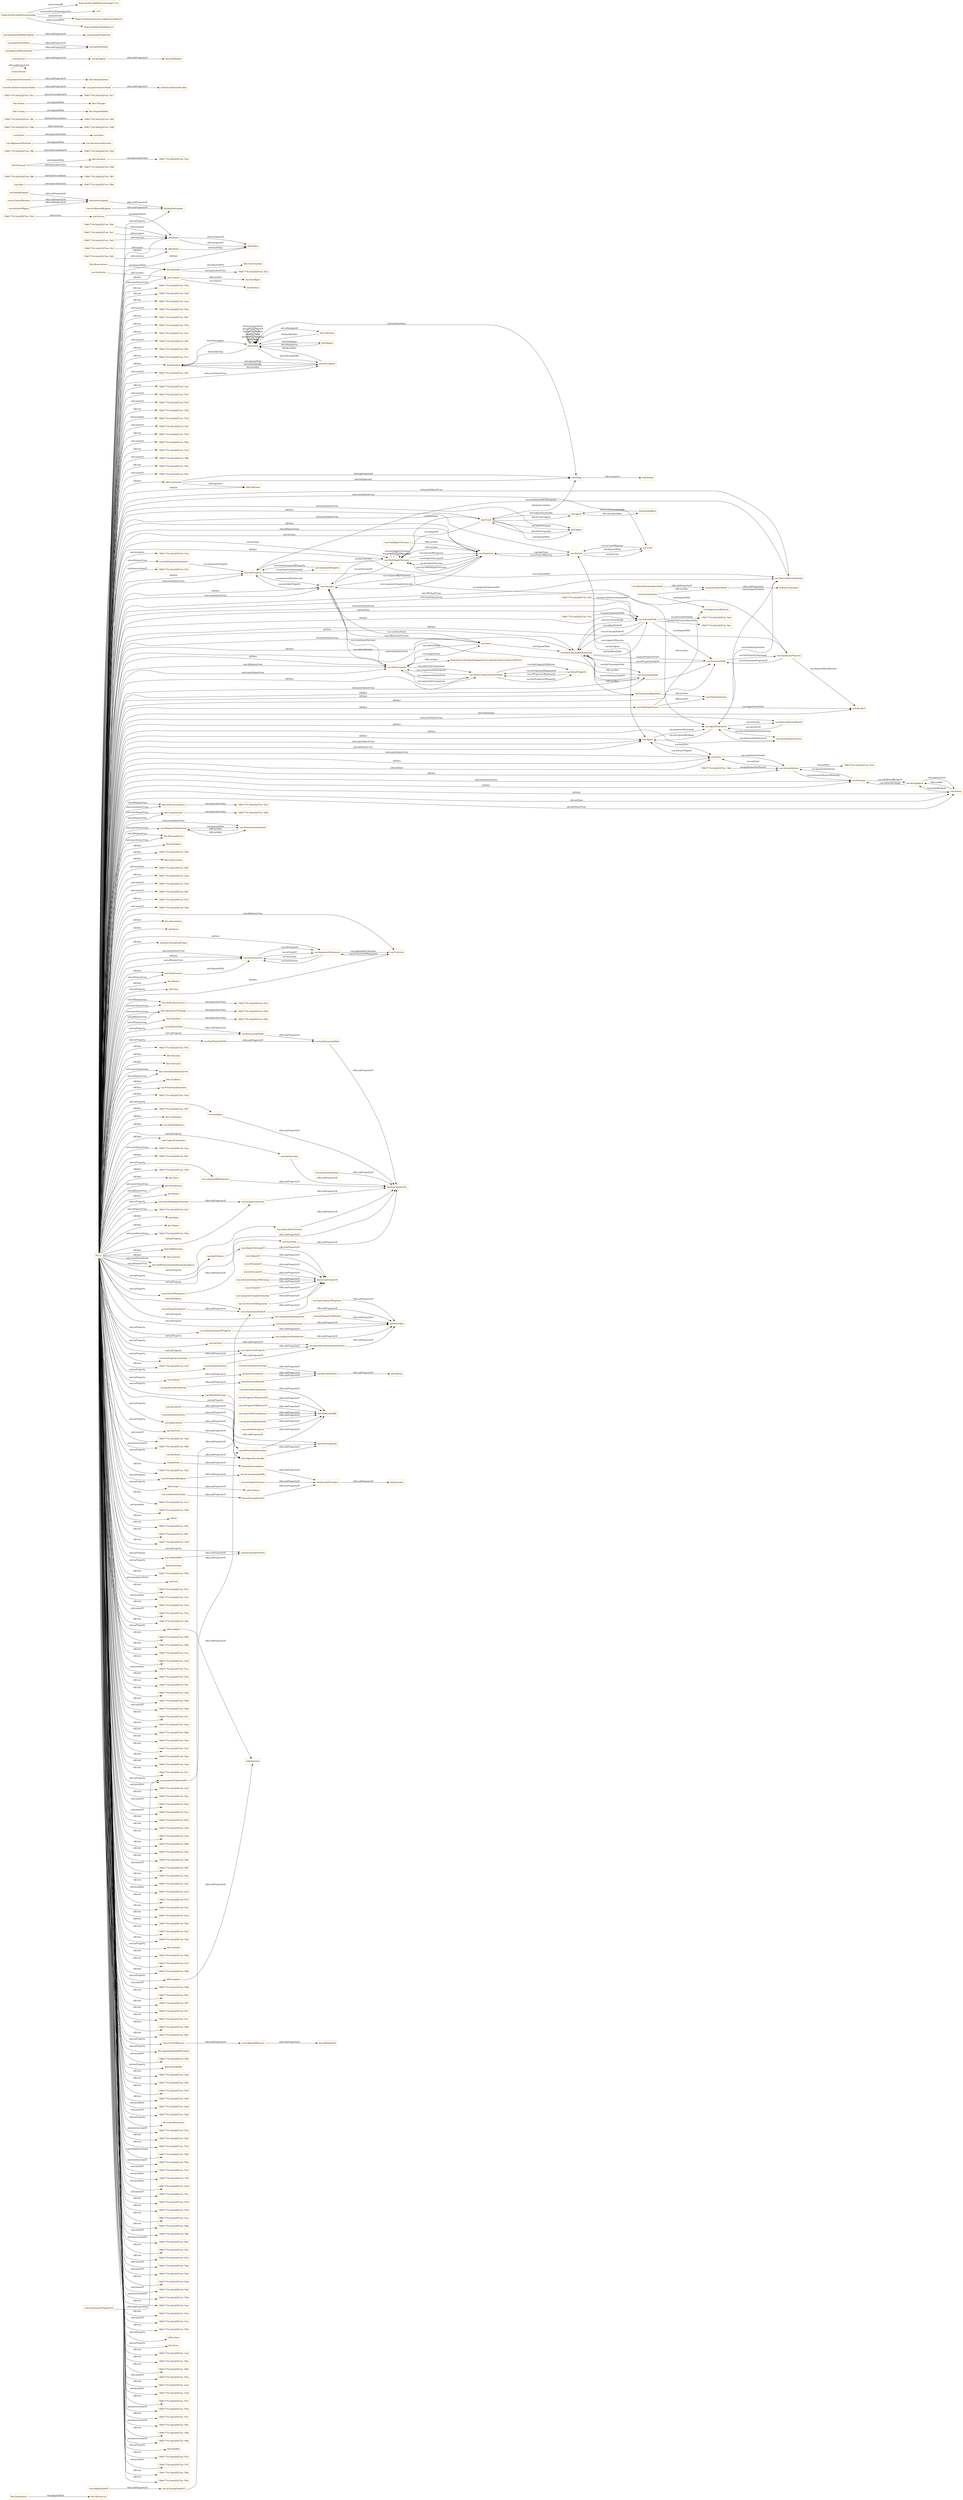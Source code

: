 digraph ar2dtool_diagram { 
rankdir=LR;
size="1501"
node [shape = rectangle, color="orange"]; "bhv:Dominance" "-7f067770:18c62f2f7c6:-7f5c" "dul:Situation" "odrl:Action" "vae:Path" "-7f067770:18c62f2f7c6:-7ff6" "bhv:PersonalFocus" "bhv:Hedonism" "bhv:Societal" "-7f067770:18c62f2f7c6:-7fc3" "vae:NodeImportance" "-7f067770:18c62f2f7c6:-7f5b" "-7f067770:18c62f2f7c6:-7ff0" "bhv:Universalism" "vae:AwarenessSituation" "vae:Value" "bhv:Achievement" "odrl:Policy" "bhv:Stimulation" "dul:Norm" "vae:AlignmentSituation" "odrl:Operator" "-7f067770:18c62f2f7c6:-7fd8" "vae:VaeProperty" "bhv:SelfTrascendence" "-7f067770:18c62f2f7c6:-7ffc" "vae:Outcome" "schema:ConceptualFrame" "vae:VaeEntity" "vae:MultiInputOutcome" "bhv:Conservation" "-7f067770:18c62f2f7c6:-7fcf" "vae:AlignmentStatement" "bhv:Dependability" "dul:SocialObject" "-7f067770:18c62f2f7c6:-7fc9" "bhv:Caring" "odrl:Asset" "bhv:Nature" "vae:Generalization" "vae:Context" "-7f067770:18c62f2f7c6:-7fe4" "vae:ActionOnState" "vae:VaeStatement" "-7f067770:18c62f2f7c6:-7f55" "-7f067770:18c62f2f7c6:-7fed" "vae:TaxonomyProperty" "bhv:Security" "vae:ConceptNode" "dul:Object" "bhv:Tolerance" "vae:System" "bhv:Humility" "-7f067770:18c62f2f7c6:-7fdb" "odrl:Party" "vae:Norm" "bhv:GrowthAndAnxietyFree" "-7f067770:18c62f2f7c6:-7f3e" "vae:User" "-7f067770:18c62f2f7c6:-7fc0" "vae:Sequence" "vae:AgentStatement" "vae:VaeConditionedEntity" "bhv:Tradition" "dul:Event" "vae:PromotionDemotion" "dul:Agent" "vae:ValueTaxonomyStatement" "-7f067770:18c62f2f7c6:-7f2a" "-7f067770:18c62f2f7c6:-7f3d" "vae:TaxonomyAlignment" "bhv:SelfEnhancement" "vae:Strategy" "-7f067770:18c62f2f7c6:-7fc6" "vae:Agent" "bhv:Benevolence" "-7f067770:18c62f2f7c6:-7f47" "vae:FinalInputOutcome" "-7f067770:18c62f2f7c6:-7f32" "vae:VaeSituation" "bhv:Conformity" "vae:Action" "-7f067770:18c62f2f7c6:-7f68" "bhv:Resources" "dul:Collection" "vae:AwarenessStatement" "-7f067770:18c62f2f7c6:-7f50" "vae:ValueDefinition" "bhv:OpennessToChange" "-7f067770:18c62f2f7c6:-7f48" "vae:ActingAgent" "odrl:LogicalConstraint" "vae:PropertyNode" "vae:ValueConcept" "-7f067770:18c62f2f7c6:-7fde" "vae:ValueProperty" "vae:ValueComparisonStatement" "-7f067770:18c62f2f7c6:-7fae" "-7f067770:18c62f2f7c6:-7f67" "vae:VaeStatementEntity" "vae:Criterion" "bhv:Thought" "vae:Transition" "-7f067770:18c62f2f7c6:-7f29" "vae:State" "dul:Entity" "bhv:Face" "vae:VaeConditioningEntity" "vae:VaePropertyStatement" "vae:TaxonomyNode" "-7f067770:18c62f2f7c6:-7ff3" "-7f067770:18c62f2f7c6:-7fcc" "-7f067770:18c62f2f7c6:-7f8d" "bhv:SocialFocus" "odrl:Constraint" "vae:OptimizedProperty" "dul:Theory" "dul:Region" "dul:Description" "-7f067770:18c62f2f7c6:-7fe1" "-7f067770:18c62f2f7c6:-7fea" "bhv:Action" "-7f067770:18c62f2f7c6:-7fa7" "vcvf:Value" "odrl:Rule" "bhv:Power" "-7f067770:18c62f2f7c6:-7ff9" "-7f067770:18c62f2f7c6:-7f9e" "vae:ImportanceRelation" "bhv:Personal" "-7f067770:18c62f2f7c6:-7fbd" "-7f067770:18c62f2f7c6:-7f82" "-7f067770:18c62f2f7c6:-7fd5" "-7f067770:18c62f2f7c6:-7fe7" "-7f067770:18c62f2f7c6:-7fd2" "vae:ArgumentStatement" "bhv:SelfDirection" "bhv:Concern" "bhv:SelfProtectionAndAnxietyAvoidance" ; /*classes style*/
	"bhv:Action" -> "bhv:Thought" [ label = "owl:disjointWith" ];
	"vae:particularizesNode" -> "schema:subsumedUnder" [ label = "rdfs:subPropertyOf" ];
	"vae:hasConceptNode" -> "vae:hasTaxonomyNode" [ label = "rdfs:subPropertyOf" ];
	"vae:ConceptNode" -> "vae:PropertyNode" [ label = "owl:disjointWith" ];
	"vae:isTaxonomyNodeOf" -> "dul:isConstituentOf" [ label = "rdfs:subPropertyOf" ];
	"vae:proposesStatement" -> "dul:conceptualizes" [ label = "rdfs:subPropertyOf" ];
	"vae:previousInputOutcome" -> "dul:directlyFollows" [ label = "rdfs:subPropertyOf" ];
	"vae:hasTaxonomyNode" -> "dul:hasConstituent" [ label = "rdfs:subPropertyOf" ];
	"vae:nextInputOutcome" -> "dul:directlyPrecedes" [ label = "rdfs:subPropertyOf" ];
	"vae:VaeSituation" -> "vae:VaeStatement" [ label = "owl:disjointWith" ];
	"vae:comparisonHasInferior" -> "dul:describes" [ label = "rdfs:subPropertyOf" ];
	"vae:hasTrace" -> "dul:isAgentInvolvedIn" [ label = "rdfs:subPropertyOf" ];
	"vae:Path" -> "-7f067770:18c62f2f7c6:-7f8d" [ label = "owl:equivalentClass" ];
	"vae:isInputOf" -> "dul:isConstituentOf" [ label = "rdfs:subPropertyOf" ];
	"dul:involvesAgent" -> "dul:hasParticipant" [ label = "rdfs:subPropertyOf" ];
	"terms:license" -> "terms:license" [ label = "rdfs:subPropertyOf" ];
	"dul:isAgentInvolvedIn" -> "dul:isParticipantIn" [ label = "rdfs:subPropertyOf" ];
	"bhv:SelfTrascendence" -> "-7f067770:18c62f2f7c6:-7f32" [ label = "owl:equivalentClass" ];
	"vae:describesVaeStatementEntity" -> "dul:describes" [ label = "rdfs:subPropertyOf" ];
	"vae:hasPropertyTaxonomy" -> "vae:expressesProperty" [ label = "rdfs:subPropertyOf" ];
	"dul:Event" -> "dul:Object" [ label = "owl:disjointWith" ];
	"vae:isPremiseOf" -> "dul:isConstituentOf" [ label = "rdfs:subPropertyOf" ];
	"vae:interpretationOn" -> "vae:describesVaeStatementEntity" [ label = "rdfs:subPropertyOf" ];
	"dul:Description" -> "dul:Situation" [ label = "owl:disjointWith" ];
	"odrl:Action" -> "odrl:Party" [ label = "owl:disjointWith" ];
	"vae:madeByAgent" -> "dul:involvesAgent" [ label = "rdfs:subPropertyOf" ];
	"dul:isPreconditionOf" -> "dul:directlyPrecedes" [ label = "rdfs:subPropertyOf" ];
	"vae:isOutcomeOf" -> "dul:isConstituentOf" [ label = "rdfs:subPropertyOf" ];
	"vae:isPresentInStatement" -> "dul:isDescribedBy" [ label = "rdfs:subPropertyOf" ];
	"vae:hasInput" -> "dul:hasConstituent" [ label = "rdfs:subPropertyOf" ];
	"bhv:Personal" -> "bhv:Societal" [ label = "owl:disjointWith" ];
	"bhv:Personal" -> "-7f067770:18c62f2f7c6:-7f48" [ label = "owl:equivalentClass" ];
	"vae:hasUser" -> "vae:hasAgent" [ label = "rdfs:subPropertyOf" ];
	"vae:onState" -> "dul:hasPrecondition" [ label = "rdfs:subPropertyOf" ];
	"vae:hasActionOnState" -> "dul:hasConstituent" [ label = "rdfs:subPropertyOf" ];
	"vae:hasPropertyNode" -> "vae:hasTaxonomyNode" [ label = "rdfs:subPropertyOf" ];
	"dul:hasPrecondition" -> "dul:directlyFollows" [ label = "rdfs:subPropertyOf" ];
	"vae:hasPropertyOfSuperior" -> "dul:describes" [ label = "rdfs:subPropertyOf" ];
	"bhv:Conservation" -> "-7f067770:18c62f2f7c6:-7f68" [ label = "owl:equivalentClass" ];
	"vae:isPropertyNodeOf" -> "vae:isTaxonomyNodeOf" [ label = "rdfs:subPropertyOf" ];
	"bhv:Societal" -> "-7f067770:18c62f2f7c6:-7f2a" [ label = "owl:equivalentClass" ];
	"vae:Transition" -> "-7f067770:18c62f2f7c6:-7f82" [ label = "owl:equivalentClass" ];
	"vae:comparisonHasSuperior" -> "dul:describes" [ label = "rdfs:subPropertyOf" ];
	"vae:hasOutcome" -> "dul:hasConstituent" [ label = "rdfs:subPropertyOf" ];
	"vae:Norm" -> "vae:ValueTaxonomyStatement" [ label = "owl:disjointWith" ];
	"vae:importanceValue" -> "dul:hasDataValue" [ label = "rdfs:subPropertyOf" ];
	"vae:isProposedByAgent" -> "dul:isConceptualizedBy" [ label = "rdfs:subPropertyOf" ];
	"bhv:Dominance" -> "bhv:Resources" [ label = "owl:disjointWith" ];
	"vae:isEntityOf" -> "vae:isPresentInStatement" [ label = "rdfs:subPropertyOf" ];
	"vae:MultiInputOutcome" -> "vae:Sequence" [ label = "rdfs:seeAlso" ];
	"vae:propertyExpressedAt" -> "vae:isPresentInStatement" [ label = "rdfs:subPropertyOf" ];
	"vae:hasState" -> "dul:isAgentInvolvedIn" [ label = "rdfs:subPropertyOf" ];
	"vae:AwarenessStatement" -> "vae:AlignmentStatement" [ label = "rdfs:seeAlso" ];
	"vae:isConceptNodeOf" -> "vae:isTaxonomyNodeOf" [ label = "rdfs:subPropertyOf" ];
	"bhv:Caring" -> "bhv:Dependability" [ label = "owl:disjointWith" ];
	"vae:hasRootNode" -> "vae:hasConceptNode" [ label = "rdfs:subPropertyOf" ];
	"vae:isAgentOfSystem" -> "dul:isMemberOf" [ label = "rdfs:subPropertyOf" ];
	"vae:ValueConcept" -> "http://www.ontologydesignpatterns.org/ont/values/valuecore#Value" [ label = "rdfs:seeAlso" ];
	"vae:isInputOutcomeOf" -> "dul:isConstituentOf" [ label = "rdfs:subPropertyOf" ];
	"vae:isTaxonomyPropertyOf" -> "vae:propertyExpressedAt" [ label = "rdfs:subPropertyOf" ];
	"vae:directlyParticularizesNode" -> "vae:particularizesNode" [ label = "rdfs:subPropertyOf" ];
	"vae:isRootNodeOf" -> "vae:isConceptNodeOf" [ label = "rdfs:subPropertyOf" ];
	"vae:expressesProperty" -> "vae:describesVaeStatementEntity" [ label = "rdfs:subPropertyOf" ];
	"vae:hasAgent" -> "dul:hasMember" [ label = "rdfs:subPropertyOf" ];
	"vae:isFollowedByAgent" -> "dul:hasParticipant" [ label = "rdfs:subPropertyOf" ];
	"vae:hasRelationWithProperty" -> "schema:hasPerspective" [ label = "rdfs:subPropertyOf" ];
	"vae:measuredOnOutcome" -> "dul:describes" [ label = "rdfs:subPropertyOf" ];
	"vae:perform" -> "dul:hasPostcondition" [ label = "rdfs:subPropertyOf" ];
	"vcvf:Value" -> "vae:Value" [ label = "owl:equivalentClass" ];
	"vae:isTraceOfSystem" -> "dul:involvesAgent" [ label = "rdfs:subPropertyOf" ];
	"vae:degreeOfSatisfaction" -> "dul:hasDataValue" [ label = "rdfs:subPropertyOf" ];
	"vae:directlyGeneralizesNode" -> "vae:generalizesNode" [ label = "rdfs:subPropertyOf" ];
	"vae:conditionsActionIn" -> "dul:isPreconditionOf" [ label = "rdfs:subPropertyOf" ];
	"vae:superiorInComparison" -> "dul:isDescribedBy" [ label = "rdfs:subPropertyOf" ];
	"vae:System" -> "vae:User" [ label = "owl:disjointWith" ];
	"vae:ValueTaxonomyStatement" -> "vae:TaxonomyAlignment" [ label = "rdfs:seeAlso" ];
	"vae:TaxonomyNode" -> "vae:ValueTaxonomyStatement" [ label = "rdfs:seeAlso" ];
	"vae:followsStrategy" -> "dul:isParticipantIn" [ label = "rdfs:subPropertyOf" ];
	"vae:hasPropertyOfInferior" -> "dul:describes" [ label = "rdfs:subPropertyOf" ];
	"vae:composedBySequence" -> "dul:hasConstituent" [ label = "rdfs:subPropertyOf" ];
	"vae:AlignmentSituation" -> "vae:AwarenessSituation" [ label = "owl:disjointWith" ];
	"https://w3id.org/def/vaeontology" -> "https://w3id.org/def/vaeontology/1.0.2" [ label = "owl:versionIRI" ];
	"https://w3id.org/def/vaeontology" -> "vae:" [ label = "vann:preferredNamespaceUri" ];
	"https://w3id.org/def/vaeontology" -> "https://creativecommons.org/licenses/by/4.0/" [ label = "terms:license" ];
	"https://w3id.org/def/vaeontology" -> "https://chowlk.linkeddata.es" [ label = "mod:createdWith" ];
	"vae:isActionOnStateOfStrategy" -> "dul:isConstituentOf" [ label = "rdfs:subPropertyOf" ];
	"vae:startsWithInputOutcome" -> "vae:hasInputOutcome" [ label = "rdfs:subPropertyOf" ];
	"vae:isOptimizationOfProperty" -> "dul:describes" [ label = "rdfs:subPropertyOf" ];
	"vae:propertyOptimizedAt" -> "dul:isDescribedBy" [ label = "rdfs:subPropertyOf" ];
	"bhv:Humility" -> "bhv:Universalism" [ label = "owl:disjointWith" ];
	"bhv:Humility" -> "-7f067770:18c62f2f7c6:-7f5c" [ label = "owl:equivalentClass" ];
	"vae:FinalInputOutcome" -> "vae:Sequence" [ label = "rdfs:seeAlso" ];
	"odrl:target" -> "odrl:relation" [ label = "rdfs:subPropertyOf" ];
	"bhv:SelfEnhancement" -> "-7f067770:18c62f2f7c6:-7f3e" [ label = "owl:equivalentClass" ];
	"dul:directlyPrecedes" -> "dul:precedes" [ label = "rdfs:subPropertyOf" ];
	"vae:makesAction" -> "dul:isAgentInvolvedIn" [ label = "rdfs:subPropertyOf" ];
	"vae:satisfiesProperty" -> "dul:isDescribedBy" [ label = "rdfs:subPropertyOf" ];
	"vae:TaxonomyAlignment" -> "vae:ValueTaxonomy" [ label = "rdfs:seeAlso" ];
	"vae:relationWith" -> "schema:perspectiveOn" [ label = "rdfs:subPropertyOf" ];
	"vae:NodeImportance" -> "vae:ValueTaxonomy" [ label = "rdfs:seeAlso" ];
	"vae:NodeImportance" -> "vae:ImportanceRelation" [ label = "rdfs:seeAlso" ];
	"vae:Action" -> "vae:ActingAgent" [ label = "rdfs:seeAlso" ];
	"vae:inferiorInComparison" -> "dul:isDescribedBy" [ label = "rdfs:subPropertyOf" ];
	"vae:VaeEntity" -> "vae:Context" [ label = "rdfs:seeAlso" ];
	"vae:isClaimOf" -> "dul:isConstituentOf" [ label = "rdfs:subPropertyOf" ];
	"vae:hasInputOutcome" -> "dul:hasConstituent" [ label = "rdfs:subPropertyOf" ];
	"vae:isPropertyOfSuperiorOf" -> "dul:isDescribedBy" [ label = "rdfs:subPropertyOf" ];
	"vae:isStateOfAgent" -> "dul:involvesAgent" [ label = "rdfs:subPropertyOf" ];
	"vae:Generalization" -> "vae:generalizesNode" [ label = "rdfs:seeAlso" ];
	"vae:Generalization" -> "vae:ImportanceRelation" [ label = "owl:disjointWith" ];
	"vae:Context" -> "vae:VaeObject" [ label = "rdfs:seeAlso" ];
	"NULL" -> "vae:hasConceptNode" [ label = "owl:onProperty" ];
	"NULL" -> "-7f067770:18c62f2f7c6:-7ee7" [ label = "rdf:rest" ];
	"NULL" -> "bhv:PersonalFocus" [ label = "owl:someValuesFrom" ];
	"NULL" -> "bhv:Hedonism" [ label = "rdf:first" ];
	"NULL" -> "-7f067770:18c62f2f7c6:-7f09" [ label = "owl:members" ];
	"NULL" -> "bhv:Conservation" [ label = "owl:allValuesFrom" ];
	"NULL" -> "rdf:nil" [ label = "rdf:rest" ];
	"NULL" -> "vae:VaeConditioningEntity" [ label = "owl:someValuesFrom" ];
	"NULL" -> "vae:isBasedOnCriterion" [ label = "owl:onProperty" ];
	"NULL" -> "-7f067770:18c62f2f7c6:-7f01" [ label = "rdf:rest" ];
	"NULL" -> "-7f067770:18c62f2f7c6:-7fb7" [ label = "rdf:rest" ];
	"NULL" -> "vae:isTaxonomyNodeOf" [ label = "owl:onProperty" ];
	"NULL" -> "vae:interpretationOn" [ label = "owl:onProperty" ];
	"NULL" -> "vae:ConceptNode" [ label = "rdf:first" ];
	"NULL" -> "vae:PropertyNode" [ label = "rdf:first" ];
	"NULL" -> "-7f067770:18c62f2f7c6:-7ef9" [ label = "rdf:rest" ];
	"NULL" -> "odrl:assignee" [ label = "owl:onProperty" ];
	"NULL" -> "vae:ConceptNode" [ label = "owl:someValuesFrom" ];
	"NULL" -> "vae:expressesProperty" [ label = "owl:onProperty" ];
	"NULL" -> "vae:VaeSituation" [ label = "owl:allValuesFrom" ];
	"NULL" -> "dul:hasSetting" [ label = "owl:onProperty" ];
	"NULL" -> "-7f067770:18c62f2f7c6:-7f43" [ label = "rdf:rest" ];
	"NULL" -> "bhv:SelfTrascendence" [ label = "owl:someValuesFrom" ];
	"NULL" -> "owl:real" [ label = "owl:someValuesFrom" ];
	"NULL" -> "odrl:LogicalConstraint" [ label = "rdf:first" ];
	"NULL" -> "-7f067770:18c62f2f7c6:-7f13" [ label = "rdf:rest" ];
	"NULL" -> "-7f067770:18c62f2f7c6:-7ef1" [ label = "owl:members" ];
	"NULL" -> "vae:onEntity" [ label = "owl:onProperty" ];
	"NULL" -> "vae:VaeConditioningEntity" [ label = "owl:allValuesFrom" ];
	"NULL" -> "vae:TaxonomyNode" [ label = "rdf:first" ];
	"NULL" -> "-7f067770:18c62f2f7c6:-7f34" [ label = "rdf:rest" ];
	"NULL" -> "-7f067770:18c62f2f7c6:-7f3a" [ label = "owl:unionOf" ];
	"NULL" -> "vae:comparisonHasInferior" [ label = "owl:onProperty" ];
	"NULL" -> "-7f067770:18c62f2f7c6:-7ffa" [ label = "rdf:rest" ];
	"NULL" -> "vae:isUserOfSystem" [ label = "owl:onProperty" ];
	"NULL" -> "-7f067770:18c62f2f7c6:-7f04" [ label = "rdf:rest" ];
	"NULL" -> "vae:ActionOnState" [ label = "rdf:first" ];
	"NULL" -> "vae:VaeStatement" [ label = "owl:someValuesFrom" ];
	"NULL" -> "-7f067770:18c62f2f7c6:-7fd0" [ label = "rdf:rest" ];
	"NULL" -> "vae:Criterion" [ label = "owl:allValuesFrom" ];
	"NULL" -> "-7f067770:18c62f2f7c6:-7fca" [ label = "rdf:rest" ];
	"NULL" -> "-7f067770:18c62f2f7c6:-7eeb" [ label = "rdf:rest" ];
	"NULL" -> "-7f067770:18c62f2f7c6:-7f1a" [ label = "owl:members" ];
	"NULL" -> "bhv:GrowthAndAnxietyFree" [ label = "owl:someValuesFrom" ];
	"NULL" -> "vae:Strategy" [ label = "owl:someValuesFrom" ];
	"NULL" -> "-7f067770:18c62f2f7c6:-7f25" [ label = "rdf:rest" ];
	"NULL" -> "-7f067770:18c62f2f7c6:-7ff1" [ label = "rdf:rest" ];
	"NULL" -> "vae:ConceptNode" [ label = "owl:onClass" ];
	"NULL" -> "vae:Action" [ label = "rdf:first" ];
	"NULL" -> "vae:hasOutcome" [ label = "owl:onProperty" ];
	"NULL" -> "-7f067770:18c62f2f7c6:-7feb" [ label = "rdf:rest" ];
	"NULL" -> "-7f067770:18c62f2f7c6:-7f08" [ label = "rdf:rest" ];
	"NULL" -> "-7f067770:18c62f2f7c6:-7fd4" [ label = "owl:unionOf" ];
	"NULL" -> "-7f067770:18c62f2f7c6:-7fc1" [ label = "rdf:rest" ];
	"NULL" -> "-7f067770:18c62f2f7c6:-7ee2" [ label = "rdf:rest" ];
	"NULL" -> "-7f067770:18c62f2f7c6:-7f9e" [ label = "owl:someValuesFrom" ];
	"NULL" -> "-7f067770:18c62f2f7c6:-7fbb" [ label = "rdf:rest" ];
	"NULL" -> "-7f067770:18c62f2f7c6:-7f4c" [ label = "rdf:rest" ];
	"NULL" -> "vae:AwarenessStatement" [ label = "owl:someValuesFrom" ];
	"NULL" -> "-7f067770:18c62f2f7c6:-7fe2" [ label = "rdf:rest" ];
	"NULL" -> "-7f067770:18c62f2f7c6:-7fdc" [ label = "rdf:rest" ];
	"NULL" -> "-7f067770:18c62f2f7c6:-7efd" [ label = "rdf:rest" ];
	"NULL" -> "-7f067770:18c62f2f7c6:-7f1c" [ label = "rdf:rest" ];
	"NULL" -> "-7f067770:18c62f2f7c6:-7ef5" [ label = "owl:members" ];
	"NULL" -> "vae:startsWithInputOutcome" [ label = "owl:onProperty" ];
	"NULL" -> "-7f067770:18c62f2f7c6:-7fac" [ label = "rdf:rest" ];
	"NULL" -> "-7f067770:18c62f2f7c6:-7fe0" [ label = "owl:unionOf" ];
	"NULL" -> "-7f067770:18c62f2f7c6:-7fce" [ label = "owl:unionOf" ];
	"NULL" -> "odrl:Operator" [ label = "rdf:first" ];
	"NULL" -> "-7f067770:18c62f2f7c6:-7fd3" [ label = "rdf:rest" ];
	"NULL" -> "-7f067770:18c62f2f7c6:-7ef4" [ label = "rdf:rest" ];
	"NULL" -> "-7f067770:18c62f2f7c6:-7fcd" [ label = "rdf:rest" ];
	"NULL" -> "vae:Agent" [ label = "owl:someValuesFrom" ];
	"NULL" -> "vae:isStartOfSequence" [ label = "owl:onProperty" ];
	"NULL" -> "bhv:Tradition" [ label = "rdf:first" ];
	"NULL" -> "-7f067770:18c62f2f7c6:-7f0d" [ label = "rdf:rest" ];
	"NULL" -> "vae:hasInput" [ label = "owl:onProperty" ];
	"NULL" -> "-7f067770:18c62f2f7c6:-7f5e" [ label = "rdf:rest" ];
	"NULL" -> "-7f067770:18c62f2f7c6:-7ff4" [ label = "rdf:rest" ];
	"NULL" -> "-7f067770:18c62f2f7c6:-7ff5" [ label = "owl:unionOf" ];
	"NULL" -> "vae:Sequence" [ label = "owl:onClass" ];
	"NULL" -> "vae:hasRootNode" [ label = "owl:onProperty" ];
	"NULL" -> "-7f067770:18c62f2f7c6:-7fee" [ label = "rdf:rest" ];
	"NULL" -> "vae:NodeImportance" [ label = "rdf:first" ];
	"NULL" -> "-7f067770:18c62f2f7c6:-7f2e" [ label = "rdf:rest" ];
	"NULL" -> "vae:VaeConditionedEntity" [ label = "owl:someValuesFrom" ];
	"NULL" -> "-7f067770:18c62f2f7c6:-7ee3" [ label = "owl:members" ];
	"NULL" -> "-7f067770:18c62f2f7c6:-7f7f" [ label = "rdf:rest" ];
	"NULL" -> "-7f067770:18c62f2f7c6:-7fc4" [ label = "rdf:rest" ];
	"NULL" -> "-7f067770:18c62f2f7c6:-7f3d" [ label = "rdf:first" ];
	"NULL" -> "-7f067770:18c62f2f7c6:-7ee5" [ label = "rdf:rest" ];
	"NULL" -> "bhv:SelfEnhancement" [ label = "owl:someValuesFrom" ];
	"NULL" -> "-7f067770:18c62f2f7c6:-7fbe" [ label = "rdf:rest" ];
	"NULL" -> "bhv:GrowthAndAnxietyFree" [ label = "owl:allValuesFrom" ];
	"NULL" -> "vae:Outcome" [ label = "owl:someValuesFrom" ];
	"NULL" -> "bhv:SelfDirection" [ label = "rdf:first" ];
	"NULL" -> "vae:hasInputOutcome" [ label = "owl:onProperty" ];
	"NULL" -> "vae:TaxonomyProperty" [ label = "owl:someValuesFrom" ];
	"NULL" -> "dul:Theory" [ label = "rdf:first" ];
	"NULL" -> "-7f067770:18c62f2f7c6:-7fe5" [ label = "rdf:rest" ];
	"NULL" -> "dul:Event" [ label = "rdf:first" ];
	"NULL" -> "-7f067770:18c62f2f7c6:-7fdf" [ label = "rdf:rest" ];
	"NULL" -> "vae:ArgumentStatement" [ label = "rdf:first" ];
	"NULL" -> "bhv:attitude" [ label = "owl:onProperty" ];
	"NULL" -> "vae:Norm" [ label = "rdf:first" ];
	"NULL" -> "schema:perspectiveOn" [ label = "owl:onProperty" ];
	"NULL" -> "-7f067770:18c62f2f7c6:-7fd6" [ label = "rdf:rest" ];
	"NULL" -> "-7f067770:18c62f2f7c6:-7ef7" [ label = "rdf:rest" ];
	"NULL" -> "vae:VaeProperty" [ label = "rdf:first" ];
	"NULL" -> "-7f067770:18c62f2f7c6:-7fb8" [ label = "rdf:first" ];
	"NULL" -> "-7f067770:18c62f2f7c6:-7f9d" [ label = "owl:unionOf" ];
	"NULL" -> "-7f067770:18c62f2f7c6:-7f41" [ label = "rdf:rest" ];
	"NULL" -> "-7f067770:18c62f2f7c6:-7ff7" [ label = "rdf:rest" ];
	"NULL" -> "-7f067770:18c62f2f7c6:-7fc7" [ label = "rdf:rest" ];
	"NULL" -> "-7f067770:18c62f2f7c6:-7f11" [ label = "rdf:rest" ];
	"NULL" -> "-7f067770:18c62f2f7c6:-7fb6" [ label = "rdf:first" ];
	"NULL" -> "-7f067770:18c62f2f7c6:-7f62" [ label = "rdf:rest" ];
	"NULL" -> "bhv:opposingValueMotivation" [ label = "owl:onProperty" ];
	"NULL" -> "bhv:Humility" [ label = "rdf:first" ];
	"NULL" -> "-7f067770:18c62f2f7c6:-7f0f" [ label = "owl:members" ];
	"NULL" -> "dul:isSatisfiedBy" [ label = "owl:onProperty" ];
	"NULL" -> "vae:TaxonomyProperty" [ label = "rdf:first" ];
	"NULL" -> "-7f067770:18c62f2f7c6:-7fe8" [ label = "rdf:rest" ];
	"NULL" -> "-7f067770:18c62f2f7c6:-7f02" [ label = "rdf:rest" ];
	"NULL" -> "vae:State" [ label = "owl:onClass" ];
	"NULL" -> "bhv:OpennessToChange" [ label = "owl:allValuesFrom" ];
	"NULL" -> "-7f067770:18c62f2f7c6:-7f23" [ label = "rdf:rest" ];
	"NULL" -> "-7f067770:18c62f2f7c6:-7fd9" [ label = "rdf:rest" ];
	"NULL" -> "vae:VaeStatement" [ label = "rdf:first" ];
	"NULL" -> "-7f067770:18c62f2f7c6:-7ee8" [ label = "owl:members" ];
	"NULL" -> "-7f067770:18c62f2f7c6:-7f67" [ label = "rdf:first" ];
	"NULL" -> "vae:VaeSituation" [ label = "rdf:first" ];
	"NULL" -> "-7f067770:18c62f2f7c6:-7fdd" [ label = "owl:unionOf" ];
	"NULL" -> "bhv:valueMotivation" [ label = "owl:onProperty" ];
	"NULL" -> "-7f067770:18c62f2f7c6:-7f29" [ label = "rdf:first" ];
	"NULL" -> "vae:relationWith" [ label = "owl:onProperty" ];
	"NULL" -> "bhv:Stimulation" [ label = "rdf:first" ];
	"NULL" -> "-7f067770:18c62f2f7c6:-7f5a" [ label = "owl:intersectionOf" ];
	"NULL" -> "-7f067770:18c62f2f7c6:-7f4a" [ label = "rdf:rest" ];
	"NULL" -> "-7f067770:18c62f2f7c6:-7f14" [ label = "rdf:rest" ];
	"NULL" -> "-7f067770:18c62f2f7c6:-7fb9" [ label = "owl:withRestrictions" ];
	"NULL" -> "odrl:Constraint" [ label = "rdf:first" ];
	"NULL" -> "vae:Action" [ label = "owl:onClass" ];
	"NULL" -> "odrl:target" [ label = "owl:onProperty" ];
	"NULL" -> "-7f067770:18c62f2f7c6:-7f4e" [ label = "owl:intersectionOf" ];
	"NULL" -> "-7f067770:18c62f2f7c6:-7f5b" [ label = "rdf:first" ];
	"NULL" -> "-7f067770:18c62f2f7c6:-7fc5" [ label = "owl:unionOf" ];
	"NULL" -> "-7f067770:18c62f2f7c6:-7eff" [ label = "owl:members" ];
	"NULL" -> "-7f067770:18c62f2f7c6:-7eed" [ label = "owl:members" ];
	"NULL" -> "-7f067770:18c62f2f7c6:-7fec" [ label = "owl:unionOf" ];
	"NULL" -> "vae:Transition" [ label = "owl:allValuesFrom" ];
	"NULL" -> "-7f067770:18c62f2f7c6:-7f18" [ label = "rdf:rest" ];
	"NULL" -> "vae:makesAction" [ label = "owl:onProperty" ];
	"NULL" -> "-7f067770:18c62f2f7c6:-7f56" [ label = "rdf:rest" ];
	"NULL" -> "dul:Object" [ label = "owl:someValuesFrom" ];
	"NULL" -> "vae:onState" [ label = "owl:onProperty" ];
	"NULL" -> "dul:isParticipantIn" [ label = "owl:onProperty" ];
	"NULL" -> "vae:VaeProperty" [ label = "owl:someValuesFrom" ];
	"NULL" -> "bhv:SelfProtectionAndAnxietyAvoidance" [ label = "owl:someValuesFrom" ];
	"NULL" -> "-7f067770:18c62f2f7c6:-7eec" [ label = "rdf:rest" ];
	"NULL" -> "vae:Agent" [ label = "owl:allValuesFrom" ];
	"NULL" -> "-7f067770:18c62f2f7c6:-7f0b" [ label = "rdf:rest" ];
	"NULL" -> "-7f067770:18c62f2f7c6:-7ffb" [ label = "owl:unionOf" ];
	"NULL" -> "-7f067770:18c62f2f7c6:-7f81" [ label = "owl:intersectionOf" ];
	"NULL" -> "-7f067770:18c62f2f7c6:-7f2c" [ label = "rdf:rest" ];
	"NULL" -> "-7f067770:18c62f2f7c6:-7f7d" [ label = "rdf:rest" ];
	"NULL" -> "-7f067770:18c62f2f7c6:-7fda" [ label = "owl:unionOf" ];
	"NULL" -> "vae:PropertyNode" [ label = "owl:someValuesFrom" ];
	"NULL" -> "-7f067770:18c62f2f7c6:-7fe9" [ label = "owl:unionOf" ];
	"NULL" -> "dul:Situation" [ label = "rdf:first" ];
	"NULL" -> "-7f067770:18c62f2f7c6:-7edd" [ label = "rdf:rest" ];
	"NULL" -> "bhv:SelfEnhancement" [ label = "owl:allValuesFrom" ];
	"NULL" -> "-7f067770:18c62f2f7c6:-7fbf" [ label = "owl:unionOf" ];
	"NULL" -> "vae:hasPropertyNode" [ label = "owl:onProperty" ];
	"NULL" -> "dul:Description" [ label = "owl:someValuesFrom" ];
	"NULL" -> "bhv:Conservation" [ label = "owl:someValuesFrom" ];
	"NULL" -> "-7f067770:18c62f2f7c6:-7f28" [ label = "owl:intersectionOf" ];
	"NULL" -> "-7f067770:18c62f2f7c6:-7efe" [ label = "rdf:rest" ];
	"NULL" -> "-7f067770:18c62f2f7c6:-7f1d" [ label = "rdf:rest" ];
	"NULL" -> "bhv:PersonalFocus" [ label = "owl:allValuesFrom" ];
	"NULL" -> "schema:ConceptualFrame" [ label = "rdf:first" ];
	"NULL" -> "-7f067770:18c62f2f7c6:-7fc2" [ label = "owl:unionOf" ];
	"NULL" -> "vae:Strategy" [ label = "rdf:first" ];
	"NULL" -> "vae:Outcome" [ label = "rdf:first" ];
	"NULL" -> "-7f067770:18c62f2f7c6:-7f38" [ label = "rdf:rest" ];
	"NULL" -> "odrl:action" [ label = "owl:onProperty" ];
	"NULL" -> "vae:isProposedByAgent" [ label = "owl:onProperty" ];
	"NULL" -> "bhv:focus" [ label = "owl:onProperty" ];
	"NULL" -> "-7f067770:18c62f2f7c6:-7eef" [ label = "rdf:rest" ];
	"NULL" -> "-7f067770:18c62f2f7c6:-7f0e" [ label = "rdf:rest" ];
	"NULL" -> "vae:MultiInputOutcome" [ label = "rdf:first" ];
	"NULL" -> "-7f067770:18c62f2f7c6:-7f60" [ label = "rdf:rest" ];
	"NULL" -> "-7f067770:18c62f2f7c6:-7fe6" [ label = "owl:unionOf" ];
	"NULL" -> "-7f067770:18c62f2f7c6:-7ee6" [ label = "rdf:rest" ];
	"NULL" -> "vae:ValueTaxonomyStatement" [ label = "owl:someValuesFrom" ];
	"NULL" -> "-7f067770:18c62f2f7c6:-7edf" [ label = "owl:members" ];
	"NULL" -> "bhv:SelfProtectionAndAnxietyAvoidance" [ label = "owl:allValuesFrom" ];
	"NULL" -> "vae:ValueDefinition" [ label = "rdf:first" ];
	"NULL" -> "vae:TaxonomyAlignment" [ label = "rdf:first" ];
	"NULL" -> "bhv:Security" [ label = "rdf:first" ];
	"NULL" -> "vae:AgentStatement" [ label = "rdf:first" ];
	"NULL" -> "vae:propertyExpressedAt" [ label = "owl:onProperty" ];
	"NULL" -> "vae:AlignmentStatement" [ label = "owl:someValuesFrom" ];
	"NULL" -> "bhv:OpennessToChange" [ label = "owl:someValuesFrom" ];
	"NULL" -> "-7f067770:18c62f2f7c6:-7f51" [ label = "rdf:rest" ];
	"NULL" -> "dul:hasParticipant" [ label = "owl:onProperty" ];
	"NULL" -> "odrl:assigner" [ label = "owl:onProperty" ];
	"NULL" -> "bhv:SocialFocus" [ label = "owl:someValuesFrom" ];
	"NULL" -> "-7f067770:18c62f2f7c6:-7f30" [ label = "owl:intersectionOf" ];
	"NULL" -> "-7f067770:18c62f2f7c6:-7f21" [ label = "rdf:rest" ];
	"NULL" -> "-7f067770:18c62f2f7c6:-7f8c" [ label = "owl:intersectionOf" ];
	"NULL" -> "-7f067770:18c62f2f7c6:-7ef8" [ label = "rdf:rest" ];
	"NULL" -> "vae:ValueComparisonStatement" [ label = "rdf:first" ];
	"NULL" -> "-7f067770:18c62f2f7c6:-7f46" [ label = "owl:intersectionOf" ];
	"NULL" -> "dul:satisfies" [ label = "owl:onProperty" ];
	"NULL" -> "vae:VaePropertyStatement" [ label = "owl:allValuesFrom" ];
	"NULL" -> "odrl:Rule" [ label = "rdf:first" ];
	"NULL" -> "bhv:SocialFocus" [ label = "owl:allValuesFrom" ];
	"NULL" -> "vae:ValueConcept" [ label = "owl:someValuesFrom" ];
	"NULL" -> "vae:hasPremise" [ label = "owl:onProperty" ];
	"NULL" -> "bhv:Tolerance" [ label = "rdf:first" ];
	"NULL" -> "-7f067770:18c62f2f7c6:-7f12" [ label = "rdf:rest" ];
	"NULL" -> "-7f067770:18c62f2f7c6:-7fa7" [ label = "owl:allValuesFrom" ];
	"NULL" -> "vae:State" [ label = "owl:someValuesFrom" ];
	"NULL" -> "bhv:Power" [ label = "rdf:first" ];
	"NULL" -> "bhv:Nature" [ label = "rdf:first" ];
	"NULL" -> "-7f067770:18c62f2f7c6:-7f1f" [ label = "owl:members" ];
	"NULL" -> "vae:Action" [ label = "owl:allValuesFrom" ];
	"NULL" -> "-7f067770:18c62f2f7c6:-7f8a" [ label = "rdf:rest" ];
	"NULL" -> "-7f067770:18c62f2f7c6:-7f03" [ label = "rdf:rest" ];
	"NULL" -> "vae:Agent" [ label = "rdf:first" ];
	"NULL" -> "-7f067770:18c62f2f7c6:-7f54" [ label = "rdf:rest" ];
	"NULL" -> "-7f067770:18c62f2f7c6:-7ef0" [ label = "rdf:rest" ];
	"NULL" -> "vae:followsStrategy" [ label = "owl:onProperty" ];
	"NULL" -> "vae:Sequence" [ label = "rdf:first" ];
	"NULL" -> "bhv:Achievement" [ label = "rdf:first" ];
	"NULL" -> "-7f067770:18c62f2f7c6:-7eea" [ label = "rdf:rest" ];
	"NULL" -> "vae:VaeStatementEntity" [ label = "rdf:first" ];
	"NULL" -> "bhv:Conformity" [ label = "rdf:first" ];
	"NULL" -> "vae:perform" [ label = "owl:onProperty" ];
	"NULL" -> "xsd:decimal" [ label = "owl:onDatatype" ];
	"NULL" -> "bhv:SelfTrascendence" [ label = "owl:allValuesFrom" ];
	"NULL" -> "-7f067770:18c62f2f7c6:-7fcb" [ label = "owl:unionOf" ];
	"NULL" -> "-7f067770:18c62f2f7c6:-7f07" [ label = "rdf:rest" ];
	"NULL" -> "-7f067770:18c62f2f7c6:-7f7b" [ label = "rdf:rest" ];
	"NULL" -> "odrl:Party" [ label = "rdf:first" ];
	"NULL" -> "-7f067770:18c62f2f7c6:-7ee1" [ label = "rdf:rest" ];
	"NULL" -> "-7f067770:18c62f2f7c6:-7ff2" [ label = "owl:unionOf" ];
	"NULL" -> "-7f067770:18c62f2f7c6:-7f9c" [ label = "rdf:rest" ];
	"NULL" -> "-7f067770:18c62f2f7c6:-7f15" [ label = "rdf:rest" ];
	"NULL" -> "odrl:Policy" [ label = "rdf:first" ];
	"NULL" -> "-7f067770:18c62f2f7c6:-7fd1" [ label = "owl:unionOf" ];
	"NULL" -> "-7f067770:18c62f2f7c6:-7fe3" [ label = "owl:unionOf" ];
	"NULL" -> "-7f067770:18c62f2f7c6:-7efc" [ label = "rdf:rest" ];
	"NULL" -> "vae:Context" [ label = "owl:someValuesFrom" ];
	"NULL" -> "vae:ValueTaxonomyStatement" [ label = "rdf:first" ];
	"NULL" -> "-7f067770:18c62f2f7c6:-7fc8" [ label = "owl:unionOf" ];
	"NULL" -> "vae:hasTrace" [ label = "owl:onProperty" ];
	"NULL" -> "-7f067770:18c62f2f7c6:-7f36" [ label = "rdf:rest" ];
	"NULL" -> "-7f067770:18c62f2f7c6:-7f16" [ label = "owl:members" ];
	"NULL" -> "-7f067770:18c62f2f7c6:-7fef" [ label = "owl:unionOf" ];
	"NULL" -> "-7f067770:18c62f2f7c6:-7f19" [ label = "rdf:rest" ];
	"NULL" -> "-7f067770:18c62f2f7c6:-7f64" [ label = "owl:unionOf" ];
	"NULL" -> "vae:MultiInputOutcome" [ label = "owl:onClass" ];
	"NULL" -> "vae:ValueConcept" [ label = "rdf:first" ];
	"NULL" -> "-7f067770:18c62f2f7c6:-7ef3" [ label = "rdf:rest" ];
	"NULL" -> "-7f067770:18c62f2f7c6:-7ff8" [ label = "owl:unionOf" ];
	"NULL" -> "vae:Sequence" [ label = "owl:allValuesFrom" ];
	"NULL" -> "-7f067770:18c62f2f7c6:-7f0c" [ label = "rdf:rest" ];
	"NULL" -> "-7f067770:18c62f2f7c6:-7efa" [ label = "owl:members" ];
	"NULL" -> "vae:composedBySequence" [ label = "owl:onProperty" ];
	"NULL" -> "vae:PromotionDemotion" [ label = "rdf:first" ];
	"NULL" -> "-7f067770:18c62f2f7c6:-7f3c" [ label = "owl:intersectionOf" ];
	"NULL" -> "-7f067770:18c62f2f7c6:-7fd7" [ label = "owl:unionOf" ];
	"NULL" -> "vae:Criterion" [ label = "rdf:first" ];
	"NULL" -> "vae:hasClaim" [ label = "owl:onProperty" ];
	"NULL" -> "-7f067770:18c62f2f7c6:-7f55" [ label = "rdf:first" ];
	"NULL" -> "-7f067770:18c62f2f7c6:-7fae" [ label = "owl:someValuesFrom" ];
	"NULL" -> "vae:VaeStatement" [ label = "owl:allValuesFrom" ];
	"NULL" -> "bhv:Concern" [ label = "rdf:first" ];
	"NULL" -> "vae:measuredOnOutcome" [ label = "owl:onProperty" ];
	"NULL" -> "vae:hasPropertyTaxonomy" [ label = "owl:onProperty" ];
	"NULL" -> "bhv:Face" [ label = "rdf:first" ];
	"NULL" -> "-7f067770:18c62f2f7c6:-7f05" [ label = "owl:members" ];
	"NULL" -> "-7f067770:18c62f2f7c6:-7ede" [ label = "rdf:rest" ];
	"NULL" -> "-7f067770:18c62f2f7c6:-7f58" [ label = "owl:unionOf" ];
	"NULL" -> "vae:ValueConcept" [ label = "owl:allValuesFrom" ];
	"NULL" -> "vae:State" [ label = "rdf:first" ];
	"NULL" -> "vae:System" [ label = "owl:someValuesFrom" ];
	"NULL" -> "-7f067770:18c62f2f7c6:-7fbc" [ label = "owl:unionOf" ];
	"NULL" -> "-7f067770:18c62f2f7c6:-7f1e" [ label = "rdf:rest" ];
	"NULL" -> "vae:TaxonomyNode" [ label = "owl:someValuesFrom" ];
	"NULL" -> "-7f067770:18c62f2f7c6:-7fa6" [ label = "owl:unionOf" ];
	"NULL" -> "vae:isOptimizationOfProperty" [ label = "owl:onProperty" ];
	"NULL" -> "rdf:value" [ label = "owl:onProperty" ];
	"NULL" -> "-7f067770:18c62f2f7c6:-7f47" [ label = "rdf:first" ];
	"NULL" -> "-7f067770:18c62f2f7c6:-7f3f" [ label = "rdf:rest" ];
	"NULL" -> "-7f067770:18c62f2f7c6:-7fad" [ label = "owl:unionOf" ];
	"NULL" -> "vae:User" [ label = "owl:someValuesFrom" ];
	"NULL" -> "vae:comparisonHasSuperior" [ label = "owl:onProperty" ];
	"NULL" -> "dul:Norm" [ label = "rdf:first" ];
	"NULL" -> "-7f067770:18c62f2f7c6:-7f66" [ label = "owl:intersectionOf" ];
	"NULL" -> "-7f067770:18c62f2f7c6:-7fa5" [ label = "rdf:rest" ];
	"vae:isUserOfSystem" -> "vae:isAgentOfSystem" [ label = "rdfs:subPropertyOf" ];
	"vae:isPropertyOfInferiorOf" -> "dul:isDescribedBy" [ label = "rdfs:subPropertyOf" ];
	"vae:hasClaim" -> "dul:hasConstituent" [ label = "rdfs:subPropertyOf" ];
	"vae:generalizesNode" -> "schema:subsumes" [ label = "rdfs:subPropertyOf" ];
	"bhv:OpennessToChange" -> "-7f067770:18c62f2f7c6:-7f50" [ label = "owl:equivalentClass" ];
	"vae:hasPremise" -> "dul:hasConstituent" [ label = "rdfs:subPropertyOf" ];
	"vae:isStartOfSequence" -> "vae:isInputOutcomeOf" [ label = "rdfs:subPropertyOf" ];
	"bhv:Benevolence" -> "bhv:Humility" [ label = "owl:disjointWith" ];
	"odrl:assigner" -> "odrl:function" [ label = "rdfs:subPropertyOf" ];
	"vae:onEntity" -> "vae:describesVaeStatementEntity" [ label = "rdfs:subPropertyOf" ];
	"vae:composesComplexOutcome" -> "dul:isConstituentOf" [ label = "rdfs:subPropertyOf" ];
	"vae:hasInterpretation" -> "vae:isPresentInStatement" [ label = "rdfs:subPropertyOf" ];
	"vae:AlignmentStatement" -> "vae:AwarenessStatement" [ label = "rdfs:seeAlso" ];
	"vae:AlignmentStatement" -> "vae:AwarenessStatement" [ label = "owl:disjointWith" ];
	"dul:isPostconditionOf" -> "dul:directlyFollows" [ label = "rdfs:subPropertyOf" ];
	"odrl:assignee" -> "odrl:function" [ label = "rdfs:subPropertyOf" ];
	"dul:directlyFollows" -> "dul:follows" [ label = "rdfs:subPropertyOf" ];
	"vae:isBasedOnCriterion" -> "dul:hasConstituent" [ label = "rdfs:subPropertyOf" ];
	"vae:performedOnStateIn" -> "dul:isPostconditionOf" [ label = "rdfs:subPropertyOf" ];
	"dul:hasPostcondition" -> "dul:directlyPrecedes" [ label = "rdfs:subPropertyOf" ];
	"vae:isCriterionOfArgument" -> "dul:isConstituentOf" [ label = "rdfs:subPropertyOf" ];
	"-7f067770:18c62f2f7c6:-7ff6" -> "-7f067770:18c62f2f7c6:-7ff3" [ label = "dul:hasPrecondition" ];
	"vae:Agent" -> "vae:System" [ label = "vae:isAgentOfSystem" ];
	"dul:Entity" -> "dul:Entity" [ label = "dul:follows" ];
	"vae:Outcome" -> "vae:Sequence" [ label = "vae:composedBySequence" ];
	"vae:ConceptNode" -> "vae:ValueTaxonomyStatement" [ label = "vae:isRootNodeOf" ];
	"odrl:Constraint" -> "owl:Thing" [ label = "odrl:rightOperand" ];
	"vae:ActionOnState" -> "-7f067770:18c62f2f7c6:-7fc0" [ label = "vae:perform" ];
	"vae:ValueComparisonStatement" -> "vae:ValueProperty" [ label = "vae:hasPropertyOfSuperior" ];
	"vae:Outcome" -> "vae:ValueConcept" [ label = "vae:abidesByValue" ];
	"vae:VaePropertyStatement" -> "vae:VaeProperty" [ label = "vae:expressesProperty" ];
	"vae:ActingAgent" -> "vae:Strategy" [ label = "vae:followsStrategy" ];
	"vae:ActionOnState" -> "vae:Strategy" [ label = "vae:isActionOnStateOfStrategy" ];
	"dul:Agent" -> "dul:Event" [ label = "dul:isAgentInvolvedIn" ];
	"dul:SocialObject" -> "dul:Agent" [ label = "dul:isConceptualizedBy" ];
	"vae:TaxonomyNode" -> "vae:ValueTaxonomyStatement" [ label = "vae:isTaxonomyNodeOf" ];
	"vae:AgentStatement" -> "vae:VaeConditionedEntity" [ label = "vae:onEntity" ];
	"vae:ConceptNode" -> "-7f067770:18c62f2f7c6:-7fcc" [ label = "vae:directlyGeneralizesNode" ];
	"vae:Sequence" -> "vae:MultiInputOutcome" [ label = "vae:hasInputOutcome" ];
	"vae:MultiInputOutcome" -> "dul:Event" [ label = "vae:hasInput" ];
	"vae:Sequence" -> "vae:MultiInputOutcome" [ label = "vae:startsWithInputOutcome" ];
	"dul:Object" -> "dul:Event" [ label = "dul:isParticipantIn" ];
	"vae:AgentStatement" -> "vae:Agent" [ label = "vae:isProposedByAgent" ];
	"vae:ValueTaxonomyStatement" -> "vae:TaxonomyNode" [ label = "vae:hasTaxonomyNode" ];
	"vae:MultiInputOutcome" -> "vae:MultiInputOutcome" [ label = "vae:previousInputOutcome" ];
	"vae:ValueComparisonStatement" -> "vae:ValueConcept" [ label = "vae:comparisonHasSuperior" ];
	"odrl:Constraint" -> "odrl:Operator" [ label = "odrl:operator" ];
	"vae:Outcome" -> "vae:VaeProperty" [ label = "vae:satisfiesProperty" ];
	"vae:AgentStatement" -> "vae:VaeStatementEntity" [ label = "vae:describesVaeStatementEntity" ];
	"odrl:Asset" -> "odrl:Policy" [ label = "odrl:hasPolicy" ];
	"vae:ArgumentStatement" -> "vae:VaeStatement" [ label = "vae:hasClaim" ];
	"dul:Entity" -> "dul:Collection" [ label = "dul:isMemberOf" ];
	"vae:Agent" -> "vae:AgentStatement" [ label = "vae:proposesStatement" ];
	"vae:System" -> "vae:Sequence" [ label = "vae:hasTrace" ];
	"dul:Event" -> "owl:Thing" [ label = "dul:hasEventDate" ];
	"vae:Outcome" -> "vae:Norm" [ label = "vae:satisfiesNorm" ];
	"vae:User" -> "vae:System" [ label = "vae:isUserOfSystem" ];
	"-7f067770:18c62f2f7c6:-7fe4" -> "odrl:Action" [ label = "odrl:action" ];
	"odrl:Party" -> "odrl:Policy" [ label = "odrl:assigneeOf" ];
	"vae:TaxonomyProperty" -> "xsd:decimal" [ label = "vae:degreeOfSatisfaction" ];
	"vae:Sequence" -> "vae:Outcome" [ label = "vae:composesComplexOutcome" ];
	"vae:Criterion" -> "vae:ArgumentStatement" [ label = "vae:isCriterionOfArgument" ];
	"dul:Entity" -> "dul:Entity" [ label = "dul:directlyPrecedes" ];
	"-7f067770:18c62f2f7c6:-7fc9" -> "vae:ConceptNode" [ label = "vae:directlyParticularizesNode" ];
	"vae:PropertyNode" -> "vae:ValueTaxonomyStatement" [ label = "vae:isPropertyNodeOf" ];
	"vae:ValueTaxonomyStatement" -> "vae:ConceptNode" [ label = "vae:hasConceptNode" ];
	"vae:ValueComparisonStatement" -> "vae:ValueProperty" [ label = "vae:hasPropertyOfInferior" ];
	"vae:Sequence" -> "vae:System" [ label = "vae:isTraceOfSystem" ];
	"vae:VaeStatementEntity" -> "vae:AgentStatement" [ label = "vae:isPresentInStatement" ];
	"vae:ConceptNode" -> "-7f067770:18c62f2f7c6:-7fc6" [ label = "vae:generalizesNode" ];
	"vae:VaeProperty" -> "vae:VaeConditioningEntity" [ label = "vae:relationWith" ];
	"-7f067770:18c62f2f7c6:-7fd5" -> "odrl:Party" [ label = "odrl:function" ];
	"vae:System" -> "vae:User" [ label = "vae:hasUser" ];
	"dul:Event" -> "vae:MultiInputOutcome" [ label = "vae:isInputOf" ];
	"vae:OptimizedProperty" -> "vae:VaeProperty" [ label = "vae:isOptimizationOfProperty" ];
	"dul:Agent" -> "dul:SocialObject" [ label = "dul:conceptualizes" ];
	"vae:ConceptNode" -> "vae:ValueTaxonomyStatement" [ label = "vae:isConceptNodeOf" ];
	"vae:Agent" -> "vae:State" [ label = "vae:hasState" ];
	"vae:AgentStatement" -> "vae:VaeConditioningEntity" [ label = "vae:interpretationOn" ];
	"vae:MultiInputOutcome" -> "vae:Sequence" [ label = "vae:isStartOfSequence" ];
	"vae:VaeStatement" -> "vae:ArgumentStatement" [ label = "vae:isPremiseOf" ];
	"-7f067770:18c62f2f7c6:-7ffc" -> "-7f067770:18c62f2f7c6:-7ff9" [ label = "dul:hasPostcondition" ];
	"dul:Entity" -> "dul:Entity" [ label = "dul:precedes" ];
	"vae:Strategy" -> "vae:ActingAgent" [ label = "vae:isFollowedByAgent" ];
	"dul:Event" -> "dul:Object" [ label = "dul:hasParticipant" ];
	"-7f067770:18c62f2f7c6:-7fd2" -> "odrl:Asset" [ label = "odrl:relation" ];
	"dul:Region" -> "dul:Entity" [ label = "dul:isRegionFor" ];
	"vae:MultiInputOutcome" -> "vae:Sequence" [ label = "vae:isInputOutcomeOf" ];
	"vae:Context" -> "xsd:boolean" [ label = "vae:isActive" ];
	"vae:PropertyNode" -> "vae:TaxonomyProperty" [ label = "vae:hasPropertyTaxonomy" ];
	"odrl:Party" -> "odrl:Policy" [ label = "odrl:assignerOf" ];
	"-7f067770:18c62f2f7c6:-7fea" -> "-7f067770:18c62f2f7c6:-7fe7" [ label = "dul:isPreconditionOf" ];
	"vae:ValueTaxonomyStatement" -> "vae:ConceptNode" [ label = "vae:hasRootNode" ];
	"dul:Entity" -> "dul:Description" [ label = "dul:isDescribedBy" ];
	"vae:ValueProperty" -> "vae:ValueComparisonStatement" [ label = "vae:isPropertyOfSuperiorOf" ];
	"vae:ValueConcept" -> "vae:ValueComparisonStatement" [ label = "vae:superiorInComparison" ];
	"vae:Norm" -> "vae:ValueConcept" [ label = "vae:reflectsValue" ];
	"vae:VaeConditioningEntity" -> "vae:VaeProperty" [ label = "vae:hasRelationWithProperty" ];
	"vae:State" -> "vae:Agent" [ label = "vae:isStateOfAgent" ];
	"dul:Situation" -> "dul:Entity" [ label = "dul:isSettingFor" ];
	"dul:Entity" -> "dul:Entity" [ label = "dul:directlyFollows" ];
	"-7f067770:18c62f2f7c6:-7ff0" -> "-7f067770:18c62f2f7c6:-7fed" [ label = "dul:isPostconditionOf" ];
	"vae:ValueComparisonStatement" -> "vae:ValueConcept" [ label = "vae:comparisonHasInferior" ];
	"vae:VaeConditionedEntity" -> "vae:AgentStatement" [ label = "vae:isEntityOf" ];
	"vae:Outcome" -> "vae:MultiInputOutcome" [ label = "vae:isOutcomeOf" ];
	"vae:VaeProperty" -> "vae:Outcome" [ label = "vae:measuredOnOutcome" ];
	"-7f067770:18c62f2f7c6:-7fde" -> "odrl:Party" [ label = "odrl:assigner" ];
	"vae:ArgumentStatement" -> "vae:VaeStatement" [ label = "vae:hasPremise" ];
	"dul:Entity" -> "dul:Situation" [ label = "dul:hasSetting" ];
	"vae:VaeProperty" -> "vae:OptimizedProperty" [ label = "vae:propertyOptimizedAt" ];
	"odrl:Constraint" -> "owl:Thing" [ label = "odrl:leftOperand" ];
	"dul:Event" -> "dul:Agent" [ label = "dul:involvesAgent" ];
	"vae:ActionOnState" -> "vae:State" [ label = "vae:onState" ];
	"vae:VaeStatement" -> "vae:ArgumentStatement" [ label = "vae:isClaimOf" ];
	"vae:Strategy" -> "vae:ActionOnState" [ label = "vae:hasActionOnState" ];
	"dul:Description" -> "dul:Entity" [ label = "dul:describes" ];
	"dul:Collection" -> "dul:Entity" [ label = "dul:hasMember" ];
	"-7f067770:18c62f2f7c6:-7fc3" -> "vae:ConceptNode" [ label = "vae:particularizesNode" ];
	"vae:ActingAgent" -> "vae:Action" [ label = "vae:makesAction" ];
	"dul:Entity" -> "dul:Entity" [ label = "dul:isConstituentOf" ];
	"dul:Entity" -> "dul:Entity" [ label = "dul:hasConstituent" ];
	"dul:Entity" -> "owl:Thing" [ label = "dul:hasDataValue" ];
	"-7f067770:18c62f2f7c6:-7fbd" -> "vae:ActionOnState" [ label = "vae:performedOnStateIn" ];
	"vae:MultiInputOutcome" -> "vae:Outcome" [ label = "vae:hasOutcome" ];
	"vae:ValueTaxonomyStatement" -> "vae:PropertyNode" [ label = "vae:hasPropertyNode" ];
	"owl:Thing" -> "xsd:String" [ label = "rdfs:comment" ];
	"vae:ArgumentStatement" -> "vae:Criterion" [ label = "vae:isBasedOnCriterion" ];
	"-7f067770:18c62f2f7c6:-7fe1" -> "odrl:Party" [ label = "odrl:assignee" ];
	"vae:VaeProperty" -> "vae:AgentStatement" [ label = "vae:propertyExpressedAt" ];
	"vae:TaxonomyProperty" -> "vae:PropertyNode" [ label = "vae:isTaxonomyPropertyOf" ];
	"vae:NodeImportance" -> "xsd:decimal" [ label = "vae:importanceValue" ];
	"-7f067770:18c62f2f7c6:-7fdb" -> "-7f067770:18c62f2f7c6:-7fd8" [ label = "odrl:constraint" ];
	"-7f067770:18c62f2f7c6:-7fcf" -> "odrl:Asset" [ label = "odrl:target" ];
	"vae:ValueProperty" -> "vae:ValueComparisonStatement" [ label = "vae:isPropertyOfInferiorOf" ];
	"vae:MultiInputOutcome" -> "vae:MultiInputOutcome" [ label = "vae:nextInputOutcome" ];
	"vae:ValueConcept" -> "vae:Outcome" [ label = "vae:constrainsOutcome" ];
	"dul:Description" -> "dul:Situation" [ label = "dul:isSatisfiedBy" ];
	"vae:VaeConditioningEntity" -> "vae:AgentStatement" [ label = "vae:hasInterpretation" ];
	"vae:System" -> "vae:Agent" [ label = "vae:hasAgent" ];
	"vae:Norm" -> "vae:Outcome" [ label = "vae:influencesOutcome" ];
	"dul:Entity" -> "dul:Region" [ label = "dul:hasRegion" ];
	"vae:State" -> "vae:ActionOnState" [ label = "vae:conditionsActionIn" ];
	"dul:Situation" -> "dul:Description" [ label = "dul:satisfies" ];
	"vae:ValueConcept" -> "vae:Norm" [ label = "vae:shapesNorm" ];
	"vae:Action" -> "vae:ActingAgent" [ label = "vae:madeByAgent" ];
	"vae:ValueConcept" -> "vae:ValueComparisonStatement" [ label = "vae:inferiorInComparison" ];

}
